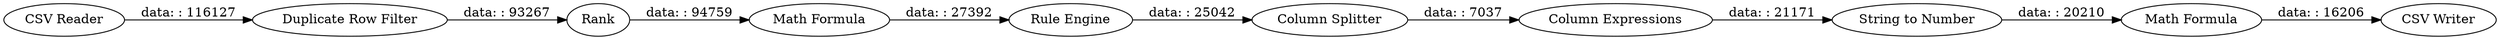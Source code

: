 digraph {
	"-2892497626480389236_6" [label="Rule Engine"]
	"-2892497626480389236_14" [label="Column Splitter"]
	"-2892497626480389236_21" [label="Duplicate Row Filter"]
	"-2892497626480389236_24" [label="Column Expressions"]
	"-2892497626480389236_26" [label="String to Number"]
	"-2892497626480389236_27" [label="Math Formula"]
	"-2892497626480389236_22" [label=Rank]
	"-2892497626480389236_28" [label="CSV Writer"]
	"-2892497626480389236_23" [label="Math Formula"]
	"-2892497626480389236_1" [label="CSV Reader"]
	"-2892497626480389236_6" -> "-2892497626480389236_14" [label="data: : 25042"]
	"-2892497626480389236_22" -> "-2892497626480389236_23" [label="data: : 94759"]
	"-2892497626480389236_27" -> "-2892497626480389236_28" [label="data: : 16206"]
	"-2892497626480389236_23" -> "-2892497626480389236_6" [label="data: : 27392"]
	"-2892497626480389236_24" -> "-2892497626480389236_26" [label="data: : 21171"]
	"-2892497626480389236_26" -> "-2892497626480389236_27" [label="data: : 20210"]
	"-2892497626480389236_14" -> "-2892497626480389236_24" [label="data: : 7037"]
	"-2892497626480389236_1" -> "-2892497626480389236_21" [label="data: : 116127"]
	"-2892497626480389236_21" -> "-2892497626480389236_22" [label="data: : 93267"]
	rankdir=LR
}

